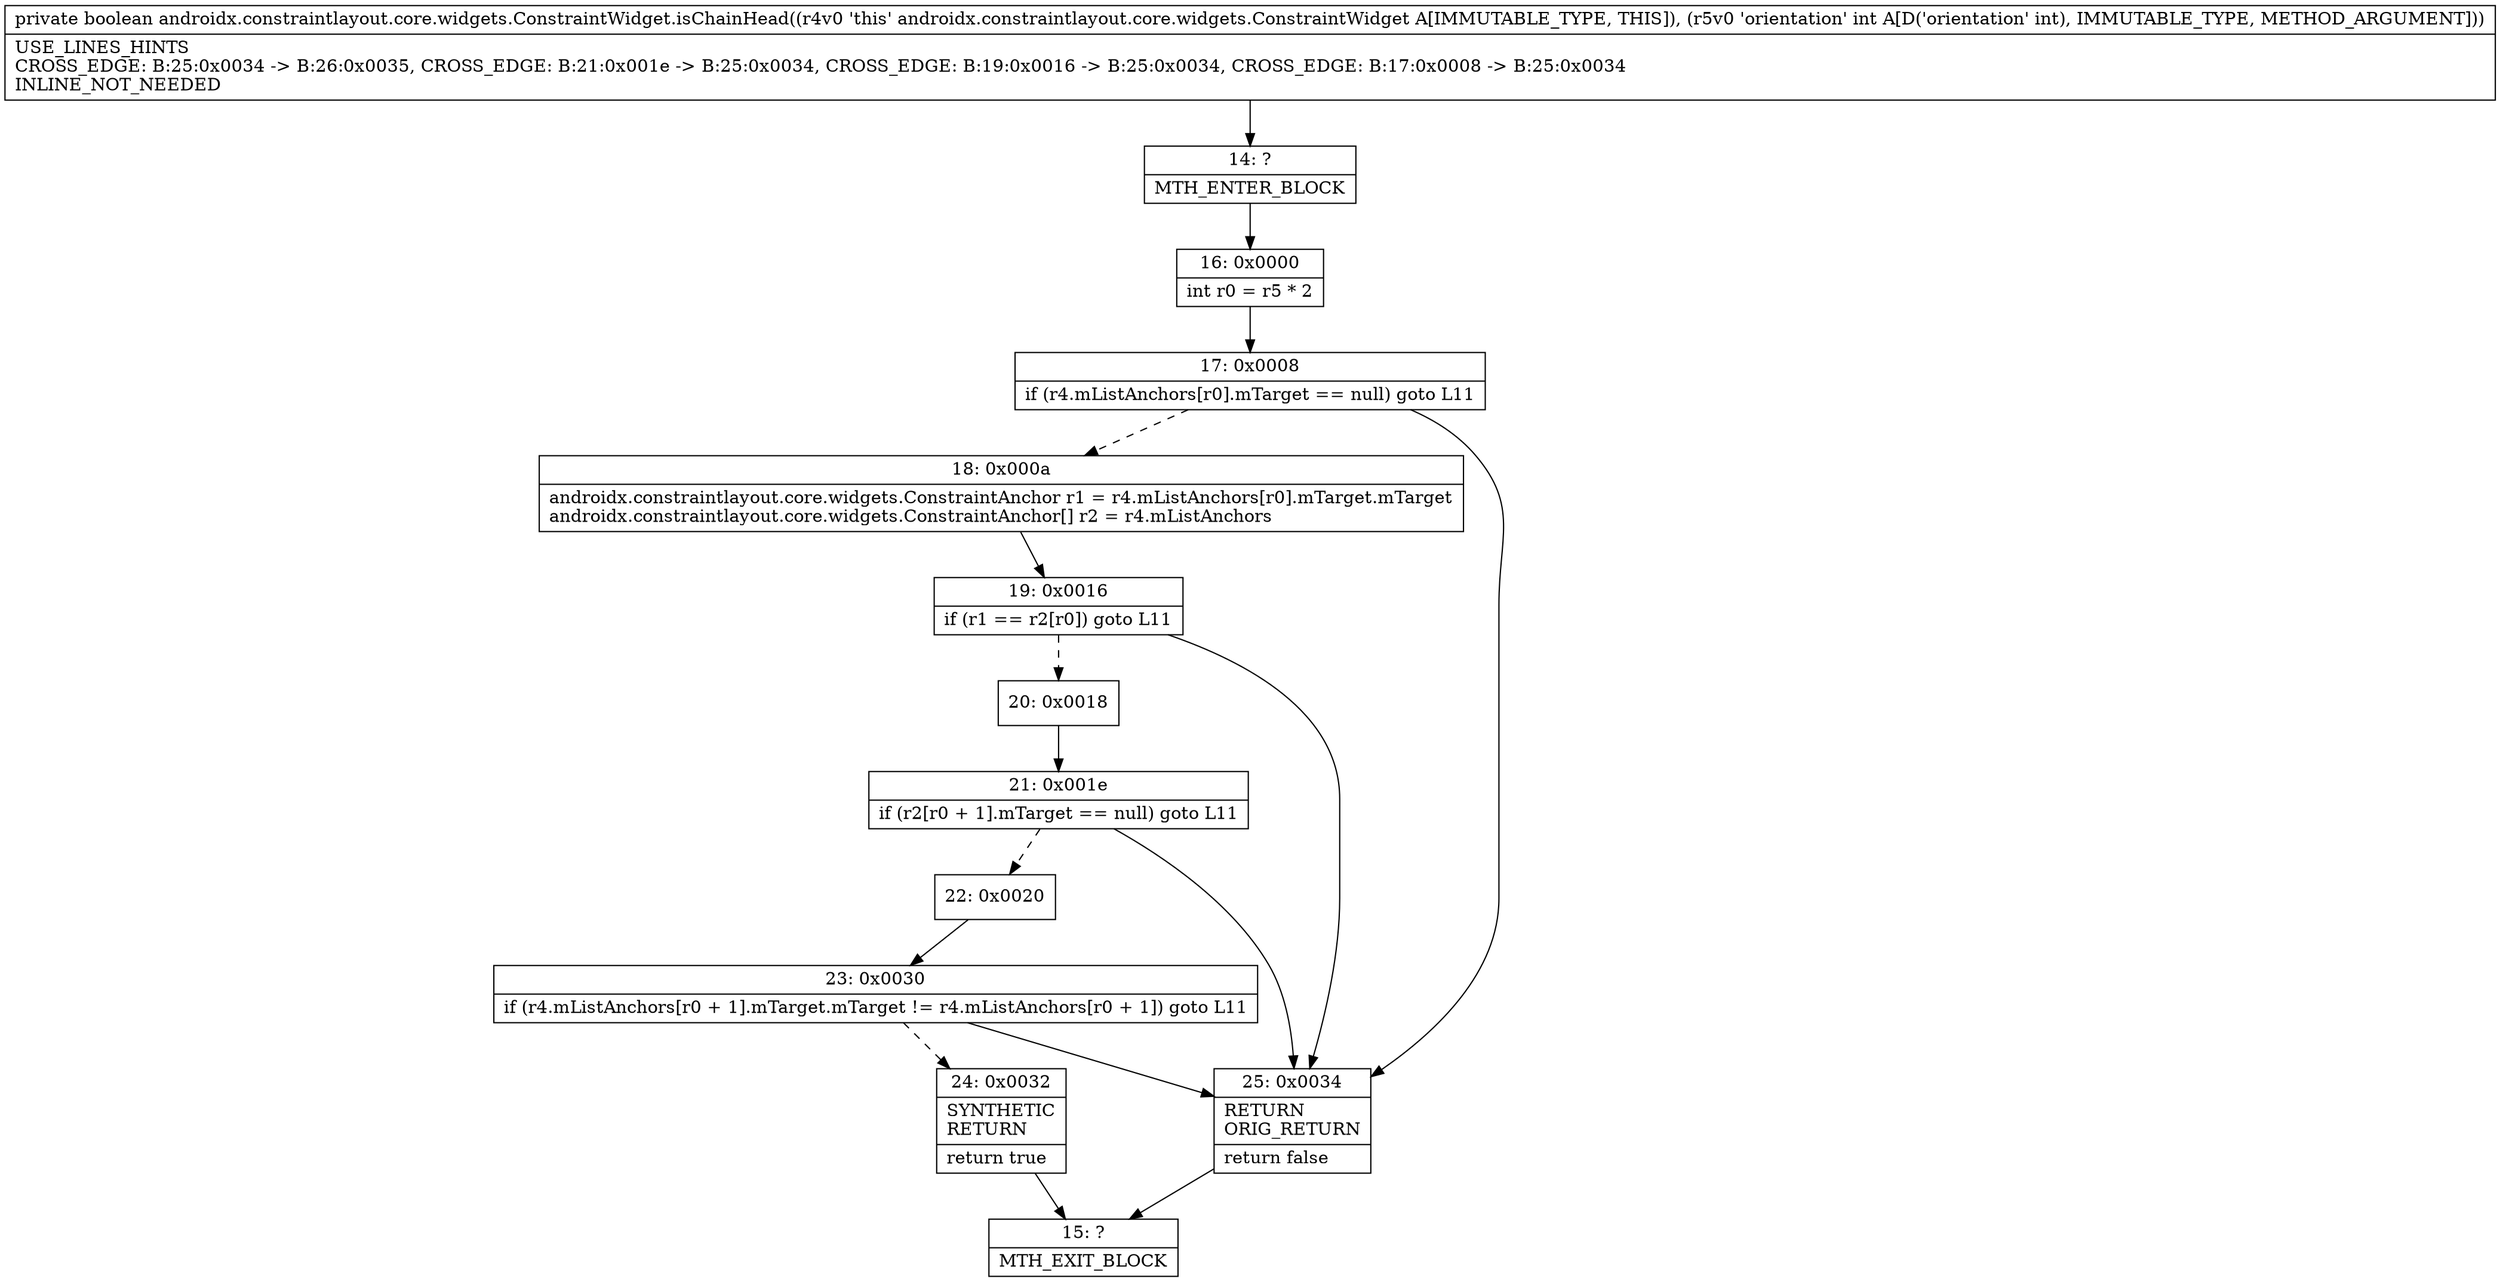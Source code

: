 digraph "CFG forandroidx.constraintlayout.core.widgets.ConstraintWidget.isChainHead(I)Z" {
Node_14 [shape=record,label="{14\:\ ?|MTH_ENTER_BLOCK\l}"];
Node_16 [shape=record,label="{16\:\ 0x0000|int r0 = r5 * 2\l}"];
Node_17 [shape=record,label="{17\:\ 0x0008|if (r4.mListAnchors[r0].mTarget == null) goto L11\l}"];
Node_18 [shape=record,label="{18\:\ 0x000a|androidx.constraintlayout.core.widgets.ConstraintAnchor r1 = r4.mListAnchors[r0].mTarget.mTarget\landroidx.constraintlayout.core.widgets.ConstraintAnchor[] r2 = r4.mListAnchors\l}"];
Node_19 [shape=record,label="{19\:\ 0x0016|if (r1 == r2[r0]) goto L11\l}"];
Node_20 [shape=record,label="{20\:\ 0x0018}"];
Node_21 [shape=record,label="{21\:\ 0x001e|if (r2[r0 + 1].mTarget == null) goto L11\l}"];
Node_22 [shape=record,label="{22\:\ 0x0020}"];
Node_23 [shape=record,label="{23\:\ 0x0030|if (r4.mListAnchors[r0 + 1].mTarget.mTarget != r4.mListAnchors[r0 + 1]) goto L11\l}"];
Node_24 [shape=record,label="{24\:\ 0x0032|SYNTHETIC\lRETURN\l|return true\l}"];
Node_15 [shape=record,label="{15\:\ ?|MTH_EXIT_BLOCK\l}"];
Node_25 [shape=record,label="{25\:\ 0x0034|RETURN\lORIG_RETURN\l|return false\l}"];
MethodNode[shape=record,label="{private boolean androidx.constraintlayout.core.widgets.ConstraintWidget.isChainHead((r4v0 'this' androidx.constraintlayout.core.widgets.ConstraintWidget A[IMMUTABLE_TYPE, THIS]), (r5v0 'orientation' int A[D('orientation' int), IMMUTABLE_TYPE, METHOD_ARGUMENT]))  | USE_LINES_HINTS\lCROSS_EDGE: B:25:0x0034 \-\> B:26:0x0035, CROSS_EDGE: B:21:0x001e \-\> B:25:0x0034, CROSS_EDGE: B:19:0x0016 \-\> B:25:0x0034, CROSS_EDGE: B:17:0x0008 \-\> B:25:0x0034\lINLINE_NOT_NEEDED\l}"];
MethodNode -> Node_14;Node_14 -> Node_16;
Node_16 -> Node_17;
Node_17 -> Node_18[style=dashed];
Node_17 -> Node_25;
Node_18 -> Node_19;
Node_19 -> Node_20[style=dashed];
Node_19 -> Node_25;
Node_20 -> Node_21;
Node_21 -> Node_22[style=dashed];
Node_21 -> Node_25;
Node_22 -> Node_23;
Node_23 -> Node_24[style=dashed];
Node_23 -> Node_25;
Node_24 -> Node_15;
Node_25 -> Node_15;
}

